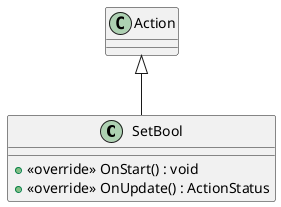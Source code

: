 @startuml
class SetBool {
    + <<override>> OnStart() : void
    + <<override>> OnUpdate() : ActionStatus
}
Action <|-- SetBool
@enduml
